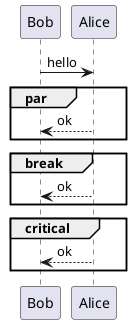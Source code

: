 {
  "sha1": "org88d6ly9ljk93rthfixivdpj6ttkl",
  "insertion": {
    "when": "2024-06-04T17:28:40.136Z",
    "user": "plantuml@gmail.com"
  }
}
@startuml
Bob -> Alice : hello

par
Alice --> Bob : ok
end

break
Alice --> Bob : ok
end

critical
Alice --> Bob : ok
end
@enduml
